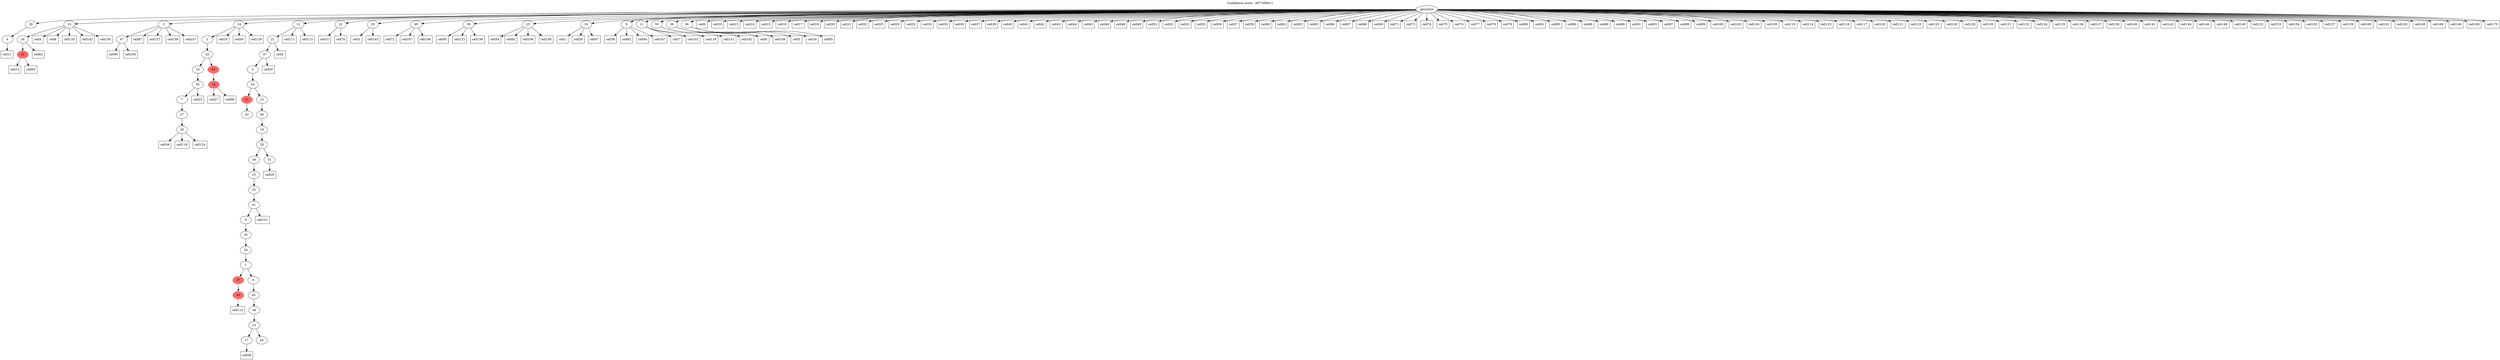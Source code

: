 digraph g {
	"53" -> "54";
	"54" [label="4"];
	"50" -> "51";
	"51" [color=indianred1, style=filled, label="10"];
	"49" -> "50";
	"50" [label="26"];
	"44" -> "45";
	"45" [label="47"];
	"38" -> "39";
	"39" [label="20"];
	"37" -> "38";
	"38" [label="27"];
	"36" -> "37";
	"37" [label="7"];
	"35" -> "36";
	"36" [label="50"];
	"33" -> "34";
	"34" [color=indianred1, style=filled, label="14"];
	"32" -> "33";
	"33" [color=indianred1, style=filled, label="42"];
	"32" -> "35";
	"35" [label="16"];
	"31" -> "32";
	"32" [label="42"];
	"30" -> "31";
	"31" [label="2"];
	"27" -> "28";
	"28" [label="43"];
	"24" -> "25";
	"25" [color=indianred1, style=filled, label="40"];
	"21" -> "22";
	"22" [label="17"];
	"21" -> "23";
	"23" [label="44"];
	"20" -> "21";
	"21" [label="22"];
	"19" -> "20";
	"20" [label="48"];
	"18" -> "19";
	"19" [label="45"];
	"17" -> "18";
	"18" [label="6"];
	"17" -> "24";
	"24" [color=indianred1, style=filled, label="37"];
	"16" -> "17";
	"17" [label="1"];
	"15" -> "16";
	"16" [label="24"];
	"14" -> "15";
	"15" [label="35"];
	"13" -> "14";
	"14" [label="9"];
	"12" -> "13";
	"13" [label="41"];
	"11" -> "12";
	"12" [label="25"];
	"10" -> "11";
	"11" [label="15"];
	"9" -> "10";
	"10" [label="46"];
	"9" -> "26";
	"26" [label="31"];
	"8" -> "9";
	"9" [label="28"];
	"7" -> "8";
	"8" [label="19"];
	"6" -> "7";
	"7" [label="40"];
	"5" -> "6";
	"6" [label="13"];
	"5" -> "27";
	"27" [color=indianred1, style=filled, label="21"];
	"4" -> "5";
	"5" [label="34"];
	"3" -> "4";
	"4" [label="5"];
	"2" -> "3";
	"3" [label="37"];
	"1" -> "2";
	"2" [label="21"];
	"0" -> "1";
	"1" [label="12"];
	"0" -> "29";
	"29" [label="32"];
	"0" -> "30";
	"30" [label="14"];
	"0" -> "40";
	"40" [label="33"];
	"0" -> "41";
	"41" [label="49"];
	"0" -> "42";
	"42" [label="39"];
	"0" -> "43";
	"43" [label="23"];
	"0" -> "44";
	"44" [label="3"];
	"0" -> "46";
	"46" [label="18"];
	"0" -> "47";
	"47" [label="8"];
	"0" -> "48";
	"48" [label="11"];
	"0" -> "49";
	"49" [label="10"];
	"0" -> "52";
	"52" [label="30"];
	"0" -> "53";
	"53" [label="29"];
	"0" -> "55";
	"55" [label="38"];
	"0" -> "56";
	"56" [label="36"];
	"0" [label="germline"];
	"46" -> "cell1";
	"cell1" [shape=box];
	"2" -> "cell2";
	"cell2" [shape=box];
	"40" -> "cell3";
	"cell3" [shape=box];
	"49" -> "cell4";
	"cell4" [shape=box];
	"56" -> "cell5";
	"cell5" [shape=box];
	"0" -> "cell6";
	"cell6" [shape=box];
	"48" -> "cell7";
	"cell7" [shape=box];
	"49" -> "cell8";
	"cell8" [shape=box];
	"55" -> "cell9";
	"cell9" [shape=box];
	"0" -> "cell10";
	"cell10" [shape=box];
	"54" -> "cell11";
	"cell11" [shape=box];
	"51" -> "cell12";
	"cell12" [shape=box];
	"0" -> "cell13";
	"cell13" [shape=box];
	"0" -> "cell14";
	"cell14" [shape=box];
	"0" -> "cell15";
	"cell15" [shape=box];
	"0" -> "cell16";
	"cell16" [shape=box];
	"0" -> "cell17";
	"cell17" [shape=box];
	"30" -> "cell18";
	"cell18" [shape=box];
	"0" -> "cell19";
	"cell19" [shape=box];
	"0" -> "cell20";
	"cell20" [shape=box];
	"0" -> "cell21";
	"cell21" [shape=box];
	"0" -> "cell22";
	"cell22" [shape=box];
	"36" -> "cell23";
	"cell23" [shape=box];
	"56" -> "cell24";
	"cell24" [shape=box];
	"0" -> "cell25";
	"cell25" [shape=box];
	"46" -> "cell26";
	"cell26" [shape=box];
	"34" -> "cell27";
	"cell27" [shape=box];
	"26" -> "cell28";
	"cell28" [shape=box];
	"0" -> "cell29";
	"cell29" [shape=box];
	"3" -> "cell30";
	"cell30" [shape=box];
	"29" -> "cell31";
	"cell31" [shape=box];
	"0" -> "cell32";
	"cell32" [shape=box];
	"0" -> "cell33";
	"cell33" [shape=box];
	"39" -> "cell34";
	"cell34" [shape=box];
	"0" -> "cell35";
	"cell35" [shape=box];
	"0" -> "cell36";
	"cell36" [shape=box];
	"0" -> "cell37";
	"cell37" [shape=box];
	"47" -> "cell38";
	"cell38" [shape=box];
	"0" -> "cell39";
	"cell39" [shape=box];
	"0" -> "cell40";
	"cell40" [shape=box];
	"0" -> "cell41";
	"cell41" [shape=box];
	"0" -> "cell42";
	"cell42" [shape=box];
	"0" -> "cell43";
	"cell43" [shape=box];
	"0" -> "cell44";
	"cell44" [shape=box];
	"0" -> "cell45";
	"cell45" [shape=box];
	"0" -> "cell46";
	"cell46" [shape=box];
	"46" -> "cell47";
	"cell47" [shape=box];
	"0" -> "cell48";
	"cell48" [shape=box];
	"0" -> "cell49";
	"cell49" [shape=box];
	"30" -> "cell50";
	"cell50" [shape=box];
	"0" -> "cell51";
	"cell51" [shape=box];
	"0" -> "cell52";
	"cell52" [shape=box];
	"0" -> "cell53";
	"cell53" [shape=box];
	"43" -> "cell54";
	"cell54" [shape=box];
	"0" -> "cell55";
	"cell55" [shape=box];
	"0" -> "cell56";
	"cell56" [shape=box];
	"0" -> "cell57";
	"cell57" [shape=box];
	"22" -> "cell58";
	"cell58" [shape=box];
	"0" -> "cell59";
	"cell59" [shape=box];
	"0" -> "cell60";
	"cell60" [shape=box];
	"0" -> "cell61";
	"cell61" [shape=box];
	"50" -> "cell62";
	"cell62" [shape=box];
	"0" -> "cell63";
	"cell63" [shape=box];
	"51" -> "cell64";
	"cell64" [shape=box];
	"0" -> "cell65";
	"cell65" [shape=box];
	"0" -> "cell66";
	"cell66" [shape=box];
	"0" -> "cell67";
	"cell67" [shape=box];
	"0" -> "cell68";
	"cell68" [shape=box];
	"0" -> "cell69";
	"cell69" [shape=box];
	"29" -> "cell70";
	"cell70" [shape=box];
	"0" -> "cell71";
	"cell71" [shape=box];
	"41" -> "cell72";
	"cell72" [shape=box];
	"0" -> "cell73";
	"cell73" [shape=box];
	"0" -> "cell74";
	"cell74" [shape=box];
	"0" -> "cell75";
	"cell75" [shape=box];
	"0" -> "cell76";
	"cell76" [shape=box];
	"0" -> "cell77";
	"cell77" [shape=box];
	"0" -> "cell78";
	"cell78" [shape=box];
	"0" -> "cell79";
	"cell79" [shape=box];
	"0" -> "cell80";
	"cell80" [shape=box];
	"0" -> "cell81";
	"cell81" [shape=box];
	"47" -> "cell82";
	"cell82" [shape=box];
	"0" -> "cell83";
	"cell83" [shape=box];
	"0" -> "cell84";
	"cell84" [shape=box];
	"56" -> "cell85";
	"cell85" [shape=box];
	"0" -> "cell86";
	"cell86" [shape=box];
	"44" -> "cell87";
	"cell87" [shape=box];
	"0" -> "cell88";
	"cell88" [shape=box];
	"0" -> "cell89";
	"cell89" [shape=box];
	"45" -> "cell90";
	"cell90" [shape=box];
	"0" -> "cell91";
	"cell91" [shape=box];
	"43" -> "cell92";
	"cell92" [shape=box];
	"0" -> "cell93";
	"cell93" [shape=box];
	"47" -> "cell94";
	"cell94" [shape=box];
	"42" -> "cell95";
	"cell95" [shape=box];
	"34" -> "cell96";
	"cell96" [shape=box];
	"0" -> "cell97";
	"cell97" [shape=box];
	"0" -> "cell98";
	"cell98" [shape=box];
	"0" -> "cell99";
	"cell99" [shape=box];
	"0" -> "cell100";
	"cell100" [shape=box];
	"13" -> "cell101";
	"cell101" [shape=box];
	"48" -> "cell102";
	"cell102" [shape=box];
	"0" -> "cell103";
	"cell103" [shape=box];
	"0" -> "cell104";
	"cell104" [shape=box];
	"0" -> "cell105";
	"cell105" [shape=box];
	"43" -> "cell106";
	"cell106" [shape=box];
	"41" -> "cell107";
	"cell107" [shape=box];
	"41" -> "cell108";
	"cell108" [shape=box];
	"55" -> "cell109";
	"cell109" [shape=box];
	"0" -> "cell110";
	"cell110" [shape=box];
	"1" -> "cell111";
	"cell111" [shape=box];
	"25" -> "cell112";
	"cell112" [shape=box];
	"1" -> "cell113";
	"cell113" [shape=box];
	"0" -> "cell114";
	"cell114" [shape=box];
	"0" -> "cell115";
	"cell115" [shape=box];
	"0" -> "cell116";
	"cell116" [shape=box];
	"0" -> "cell117";
	"cell117" [shape=box];
	"48" -> "cell118";
	"cell118" [shape=box];
	"39" -> "cell119";
	"cell119" [shape=box];
	"0" -> "cell120";
	"cell120" [shape=box];
	"0" -> "cell121";
	"cell121" [shape=box];
	"0" -> "cell122";
	"cell122" [shape=box];
	"42" -> "cell123";
	"cell123" [shape=box];
	"39" -> "cell124";
	"cell124" [shape=box];
	"0" -> "cell125";
	"cell125" [shape=box];
	"0" -> "cell126";
	"cell126" [shape=box];
	"44" -> "cell127";
	"cell127" [shape=box];
	"0" -> "cell128";
	"cell128" [shape=box];
	"30" -> "cell129";
	"cell129" [shape=box];
	"0" -> "cell130";
	"cell130" [shape=box];
	"0" -> "cell131";
	"cell131" [shape=box];
	"0" -> "cell132";
	"cell132" [shape=box];
	"49" -> "cell133";
	"cell133" [shape=box];
	"0" -> "cell134";
	"cell134" [shape=box];
	"0" -> "cell135";
	"cell135" [shape=box];
	"0" -> "cell136";
	"cell136" [shape=box];
	"0" -> "cell137";
	"cell137" [shape=box];
	"0" -> "cell138";
	"cell138" [shape=box];
	"44" -> "cell139";
	"cell139" [shape=box];
	"0" -> "cell140";
	"cell140" [shape=box];
	"0" -> "cell141";
	"cell141" [shape=box];
	"49" -> "cell142";
	"cell142" [shape=box];
	"0" -> "cell143";
	"cell143" [shape=box];
	"0" -> "cell144";
	"cell144" [shape=box];
	"40" -> "cell145";
	"cell145" [shape=box];
	"0" -> "cell146";
	"cell146" [shape=box];
	"44" -> "cell147";
	"cell147" [shape=box];
	"0" -> "cell148";
	"cell148" [shape=box];
	"0" -> "cell149";
	"cell149" [shape=box];
	"49" -> "cell150";
	"cell150" [shape=box];
	"52" -> "cell151";
	"cell151" [shape=box];
	"0" -> "cell152";
	"cell152" [shape=box];
	"0" -> "cell153";
	"cell153" [shape=box];
	"0" -> "cell154";
	"cell154" [shape=box];
	"0" -> "cell155";
	"cell155" [shape=box];
	"42" -> "cell156";
	"cell156" [shape=box];
	"0" -> "cell157";
	"cell157" [shape=box];
	"43" -> "cell158";
	"cell158" [shape=box];
	"0" -> "cell159";
	"cell159" [shape=box];
	"0" -> "cell160";
	"cell160" [shape=box];
	"0" -> "cell161";
	"cell161" [shape=box];
	"52" -> "cell162";
	"cell162" [shape=box];
	"0" -> "cell163";
	"cell163" [shape=box];
	"45" -> "cell164";
	"cell164" [shape=box];
	"0" -> "cell165";
	"cell165" [shape=box];
	"0" -> "cell166";
	"cell166" [shape=box];
	"47" -> "cell167";
	"cell167" [shape=box];
	"0" -> "cell168";
	"cell168" [shape=box];
	"0" -> "cell169";
	"cell169" [shape=box];
	"0" -> "cell170";
	"cell170" [shape=box];
	labelloc="t";
	label="Confidence score: -487.658011";
}
